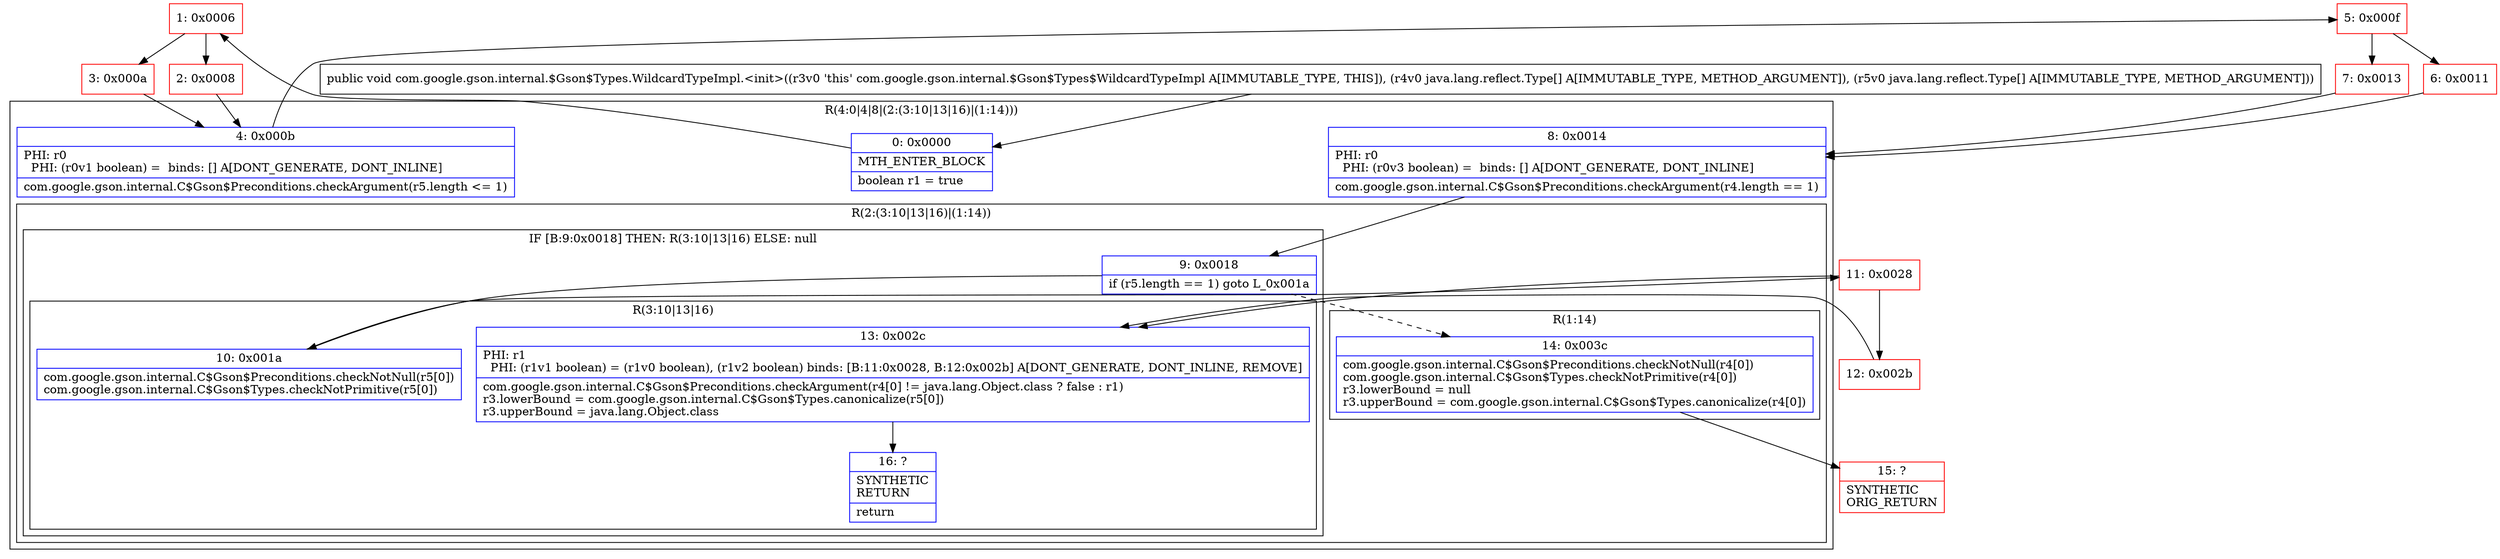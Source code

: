digraph "CFG forcom.google.gson.internal.$Gson$Types.WildcardTypeImpl.\<init\>([Ljava\/lang\/reflect\/Type;[Ljava\/lang\/reflect\/Type;)V" {
subgraph cluster_Region_357452674 {
label = "R(4:0|4|8|(2:(3:10|13|16)|(1:14)))";
node [shape=record,color=blue];
Node_0 [shape=record,label="{0\:\ 0x0000|MTH_ENTER_BLOCK\l|boolean r1 = true\l}"];
Node_4 [shape=record,label="{4\:\ 0x000b|PHI: r0 \l  PHI: (r0v1 boolean) =  binds: [] A[DONT_GENERATE, DONT_INLINE]\l|com.google.gson.internal.C$Gson$Preconditions.checkArgument(r5.length \<= 1)\l}"];
Node_8 [shape=record,label="{8\:\ 0x0014|PHI: r0 \l  PHI: (r0v3 boolean) =  binds: [] A[DONT_GENERATE, DONT_INLINE]\l|com.google.gson.internal.C$Gson$Preconditions.checkArgument(r4.length == 1)\l}"];
subgraph cluster_Region_406831235 {
label = "R(2:(3:10|13|16)|(1:14))";
node [shape=record,color=blue];
subgraph cluster_IfRegion_1347982815 {
label = "IF [B:9:0x0018] THEN: R(3:10|13|16) ELSE: null";
node [shape=record,color=blue];
Node_9 [shape=record,label="{9\:\ 0x0018|if (r5.length == 1) goto L_0x001a\l}"];
subgraph cluster_Region_1368675037 {
label = "R(3:10|13|16)";
node [shape=record,color=blue];
Node_10 [shape=record,label="{10\:\ 0x001a|com.google.gson.internal.C$Gson$Preconditions.checkNotNull(r5[0])\lcom.google.gson.internal.C$Gson$Types.checkNotPrimitive(r5[0])\l}"];
Node_13 [shape=record,label="{13\:\ 0x002c|PHI: r1 \l  PHI: (r1v1 boolean) = (r1v0 boolean), (r1v2 boolean) binds: [B:11:0x0028, B:12:0x002b] A[DONT_GENERATE, DONT_INLINE, REMOVE]\l|com.google.gson.internal.C$Gson$Preconditions.checkArgument(r4[0] != java.lang.Object.class ? false : r1)\lr3.lowerBound = com.google.gson.internal.C$Gson$Types.canonicalize(r5[0])\lr3.upperBound = java.lang.Object.class\l}"];
Node_16 [shape=record,label="{16\:\ ?|SYNTHETIC\lRETURN\l|return\l}"];
}
}
subgraph cluster_Region_501205866 {
label = "R(1:14)";
node [shape=record,color=blue];
Node_14 [shape=record,label="{14\:\ 0x003c|com.google.gson.internal.C$Gson$Preconditions.checkNotNull(r4[0])\lcom.google.gson.internal.C$Gson$Types.checkNotPrimitive(r4[0])\lr3.lowerBound = null\lr3.upperBound = com.google.gson.internal.C$Gson$Types.canonicalize(r4[0])\l}"];
}
}
}
Node_1 [shape=record,color=red,label="{1\:\ 0x0006}"];
Node_2 [shape=record,color=red,label="{2\:\ 0x0008}"];
Node_3 [shape=record,color=red,label="{3\:\ 0x000a}"];
Node_5 [shape=record,color=red,label="{5\:\ 0x000f}"];
Node_6 [shape=record,color=red,label="{6\:\ 0x0011}"];
Node_7 [shape=record,color=red,label="{7\:\ 0x0013}"];
Node_11 [shape=record,color=red,label="{11\:\ 0x0028}"];
Node_12 [shape=record,color=red,label="{12\:\ 0x002b}"];
Node_15 [shape=record,color=red,label="{15\:\ ?|SYNTHETIC\lORIG_RETURN\l}"];
MethodNode[shape=record,label="{public void com.google.gson.internal.$Gson$Types.WildcardTypeImpl.\<init\>((r3v0 'this' com.google.gson.internal.$Gson$Types$WildcardTypeImpl A[IMMUTABLE_TYPE, THIS]), (r4v0 java.lang.reflect.Type[] A[IMMUTABLE_TYPE, METHOD_ARGUMENT]), (r5v0 java.lang.reflect.Type[] A[IMMUTABLE_TYPE, METHOD_ARGUMENT])) }"];
MethodNode -> Node_0;
Node_0 -> Node_1;
Node_4 -> Node_5;
Node_8 -> Node_9;
Node_9 -> Node_10;
Node_9 -> Node_14[style=dashed];
Node_10 -> Node_11;
Node_13 -> Node_16;
Node_14 -> Node_15;
Node_1 -> Node_2;
Node_1 -> Node_3;
Node_2 -> Node_4;
Node_3 -> Node_4;
Node_5 -> Node_6;
Node_5 -> Node_7;
Node_6 -> Node_8;
Node_7 -> Node_8;
Node_11 -> Node_12;
Node_11 -> Node_13;
Node_12 -> Node_13;
}

